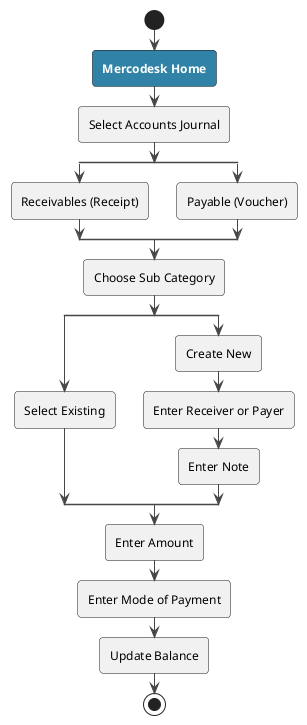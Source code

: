 @startuml

<style>
     ' define a new style, using CSS class syntax
     .appStyle {
        BackGroundColor #3083A7
        FontColor White
        FontStyle Bold
     }
</style>
!theme vibrant
skinparam NoteBackgroundColor papayawhip
skinparam NoteFontColor black
skinparam NoteFontStyle Bold


    start
        <<appStyle>>:Mercodesk Home;
        :Select Accounts Journal;
        
        split
            :Receivables (Receipt);
        split again
            :Payable (Voucher);
        end split
        
        :Choose Sub Category;
        
        split
            :Select Existing;
        split again
            :Create New;
            :Enter Receiver or Payer;
            :Enter Note;
        end split

        :Enter Amount;
        :Enter Mode of Payment;
        :Update Balance;
    stop

@enduml
